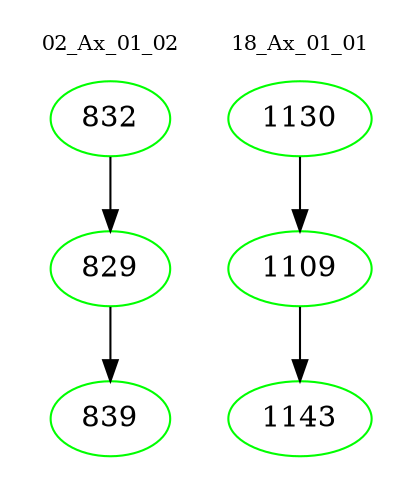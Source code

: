 digraph{
subgraph cluster_0 {
color = white
label = "02_Ax_01_02";
fontsize=10;
T0_832 [label="832", color="green"]
T0_832 -> T0_829 [color="black"]
T0_829 [label="829", color="green"]
T0_829 -> T0_839 [color="black"]
T0_839 [label="839", color="green"]
}
subgraph cluster_1 {
color = white
label = "18_Ax_01_01";
fontsize=10;
T1_1130 [label="1130", color="green"]
T1_1130 -> T1_1109 [color="black"]
T1_1109 [label="1109", color="green"]
T1_1109 -> T1_1143 [color="black"]
T1_1143 [label="1143", color="green"]
}
}
